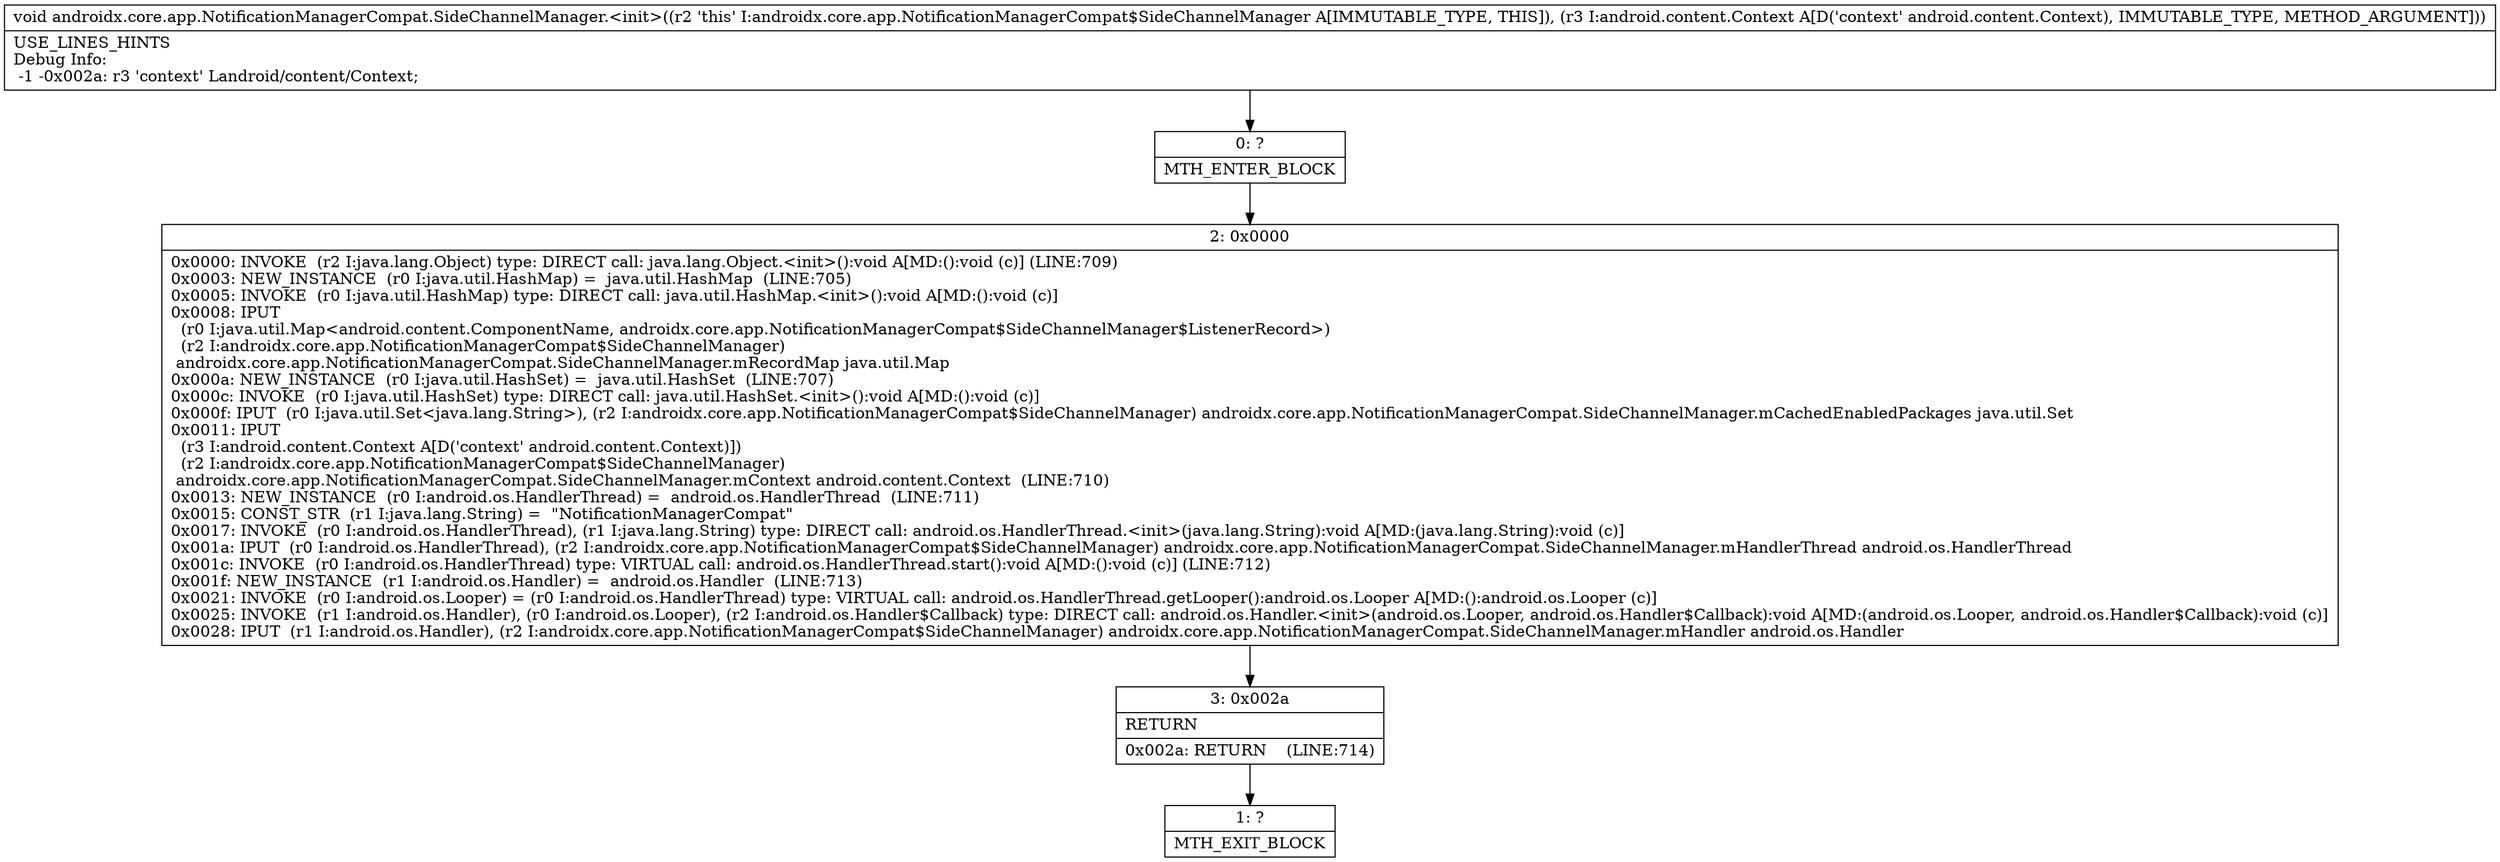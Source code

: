 digraph "CFG forandroidx.core.app.NotificationManagerCompat.SideChannelManager.\<init\>(Landroid\/content\/Context;)V" {
Node_0 [shape=record,label="{0\:\ ?|MTH_ENTER_BLOCK\l}"];
Node_2 [shape=record,label="{2\:\ 0x0000|0x0000: INVOKE  (r2 I:java.lang.Object) type: DIRECT call: java.lang.Object.\<init\>():void A[MD:():void (c)] (LINE:709)\l0x0003: NEW_INSTANCE  (r0 I:java.util.HashMap) =  java.util.HashMap  (LINE:705)\l0x0005: INVOKE  (r0 I:java.util.HashMap) type: DIRECT call: java.util.HashMap.\<init\>():void A[MD:():void (c)]\l0x0008: IPUT  \l  (r0 I:java.util.Map\<android.content.ComponentName, androidx.core.app.NotificationManagerCompat$SideChannelManager$ListenerRecord\>)\l  (r2 I:androidx.core.app.NotificationManagerCompat$SideChannelManager)\l androidx.core.app.NotificationManagerCompat.SideChannelManager.mRecordMap java.util.Map \l0x000a: NEW_INSTANCE  (r0 I:java.util.HashSet) =  java.util.HashSet  (LINE:707)\l0x000c: INVOKE  (r0 I:java.util.HashSet) type: DIRECT call: java.util.HashSet.\<init\>():void A[MD:():void (c)]\l0x000f: IPUT  (r0 I:java.util.Set\<java.lang.String\>), (r2 I:androidx.core.app.NotificationManagerCompat$SideChannelManager) androidx.core.app.NotificationManagerCompat.SideChannelManager.mCachedEnabledPackages java.util.Set \l0x0011: IPUT  \l  (r3 I:android.content.Context A[D('context' android.content.Context)])\l  (r2 I:androidx.core.app.NotificationManagerCompat$SideChannelManager)\l androidx.core.app.NotificationManagerCompat.SideChannelManager.mContext android.content.Context  (LINE:710)\l0x0013: NEW_INSTANCE  (r0 I:android.os.HandlerThread) =  android.os.HandlerThread  (LINE:711)\l0x0015: CONST_STR  (r1 I:java.lang.String) =  \"NotificationManagerCompat\" \l0x0017: INVOKE  (r0 I:android.os.HandlerThread), (r1 I:java.lang.String) type: DIRECT call: android.os.HandlerThread.\<init\>(java.lang.String):void A[MD:(java.lang.String):void (c)]\l0x001a: IPUT  (r0 I:android.os.HandlerThread), (r2 I:androidx.core.app.NotificationManagerCompat$SideChannelManager) androidx.core.app.NotificationManagerCompat.SideChannelManager.mHandlerThread android.os.HandlerThread \l0x001c: INVOKE  (r0 I:android.os.HandlerThread) type: VIRTUAL call: android.os.HandlerThread.start():void A[MD:():void (c)] (LINE:712)\l0x001f: NEW_INSTANCE  (r1 I:android.os.Handler) =  android.os.Handler  (LINE:713)\l0x0021: INVOKE  (r0 I:android.os.Looper) = (r0 I:android.os.HandlerThread) type: VIRTUAL call: android.os.HandlerThread.getLooper():android.os.Looper A[MD:():android.os.Looper (c)]\l0x0025: INVOKE  (r1 I:android.os.Handler), (r0 I:android.os.Looper), (r2 I:android.os.Handler$Callback) type: DIRECT call: android.os.Handler.\<init\>(android.os.Looper, android.os.Handler$Callback):void A[MD:(android.os.Looper, android.os.Handler$Callback):void (c)]\l0x0028: IPUT  (r1 I:android.os.Handler), (r2 I:androidx.core.app.NotificationManagerCompat$SideChannelManager) androidx.core.app.NotificationManagerCompat.SideChannelManager.mHandler android.os.Handler \l}"];
Node_3 [shape=record,label="{3\:\ 0x002a|RETURN\l|0x002a: RETURN    (LINE:714)\l}"];
Node_1 [shape=record,label="{1\:\ ?|MTH_EXIT_BLOCK\l}"];
MethodNode[shape=record,label="{void androidx.core.app.NotificationManagerCompat.SideChannelManager.\<init\>((r2 'this' I:androidx.core.app.NotificationManagerCompat$SideChannelManager A[IMMUTABLE_TYPE, THIS]), (r3 I:android.content.Context A[D('context' android.content.Context), IMMUTABLE_TYPE, METHOD_ARGUMENT]))  | USE_LINES_HINTS\lDebug Info:\l  \-1 \-0x002a: r3 'context' Landroid\/content\/Context;\l}"];
MethodNode -> Node_0;Node_0 -> Node_2;
Node_2 -> Node_3;
Node_3 -> Node_1;
}


